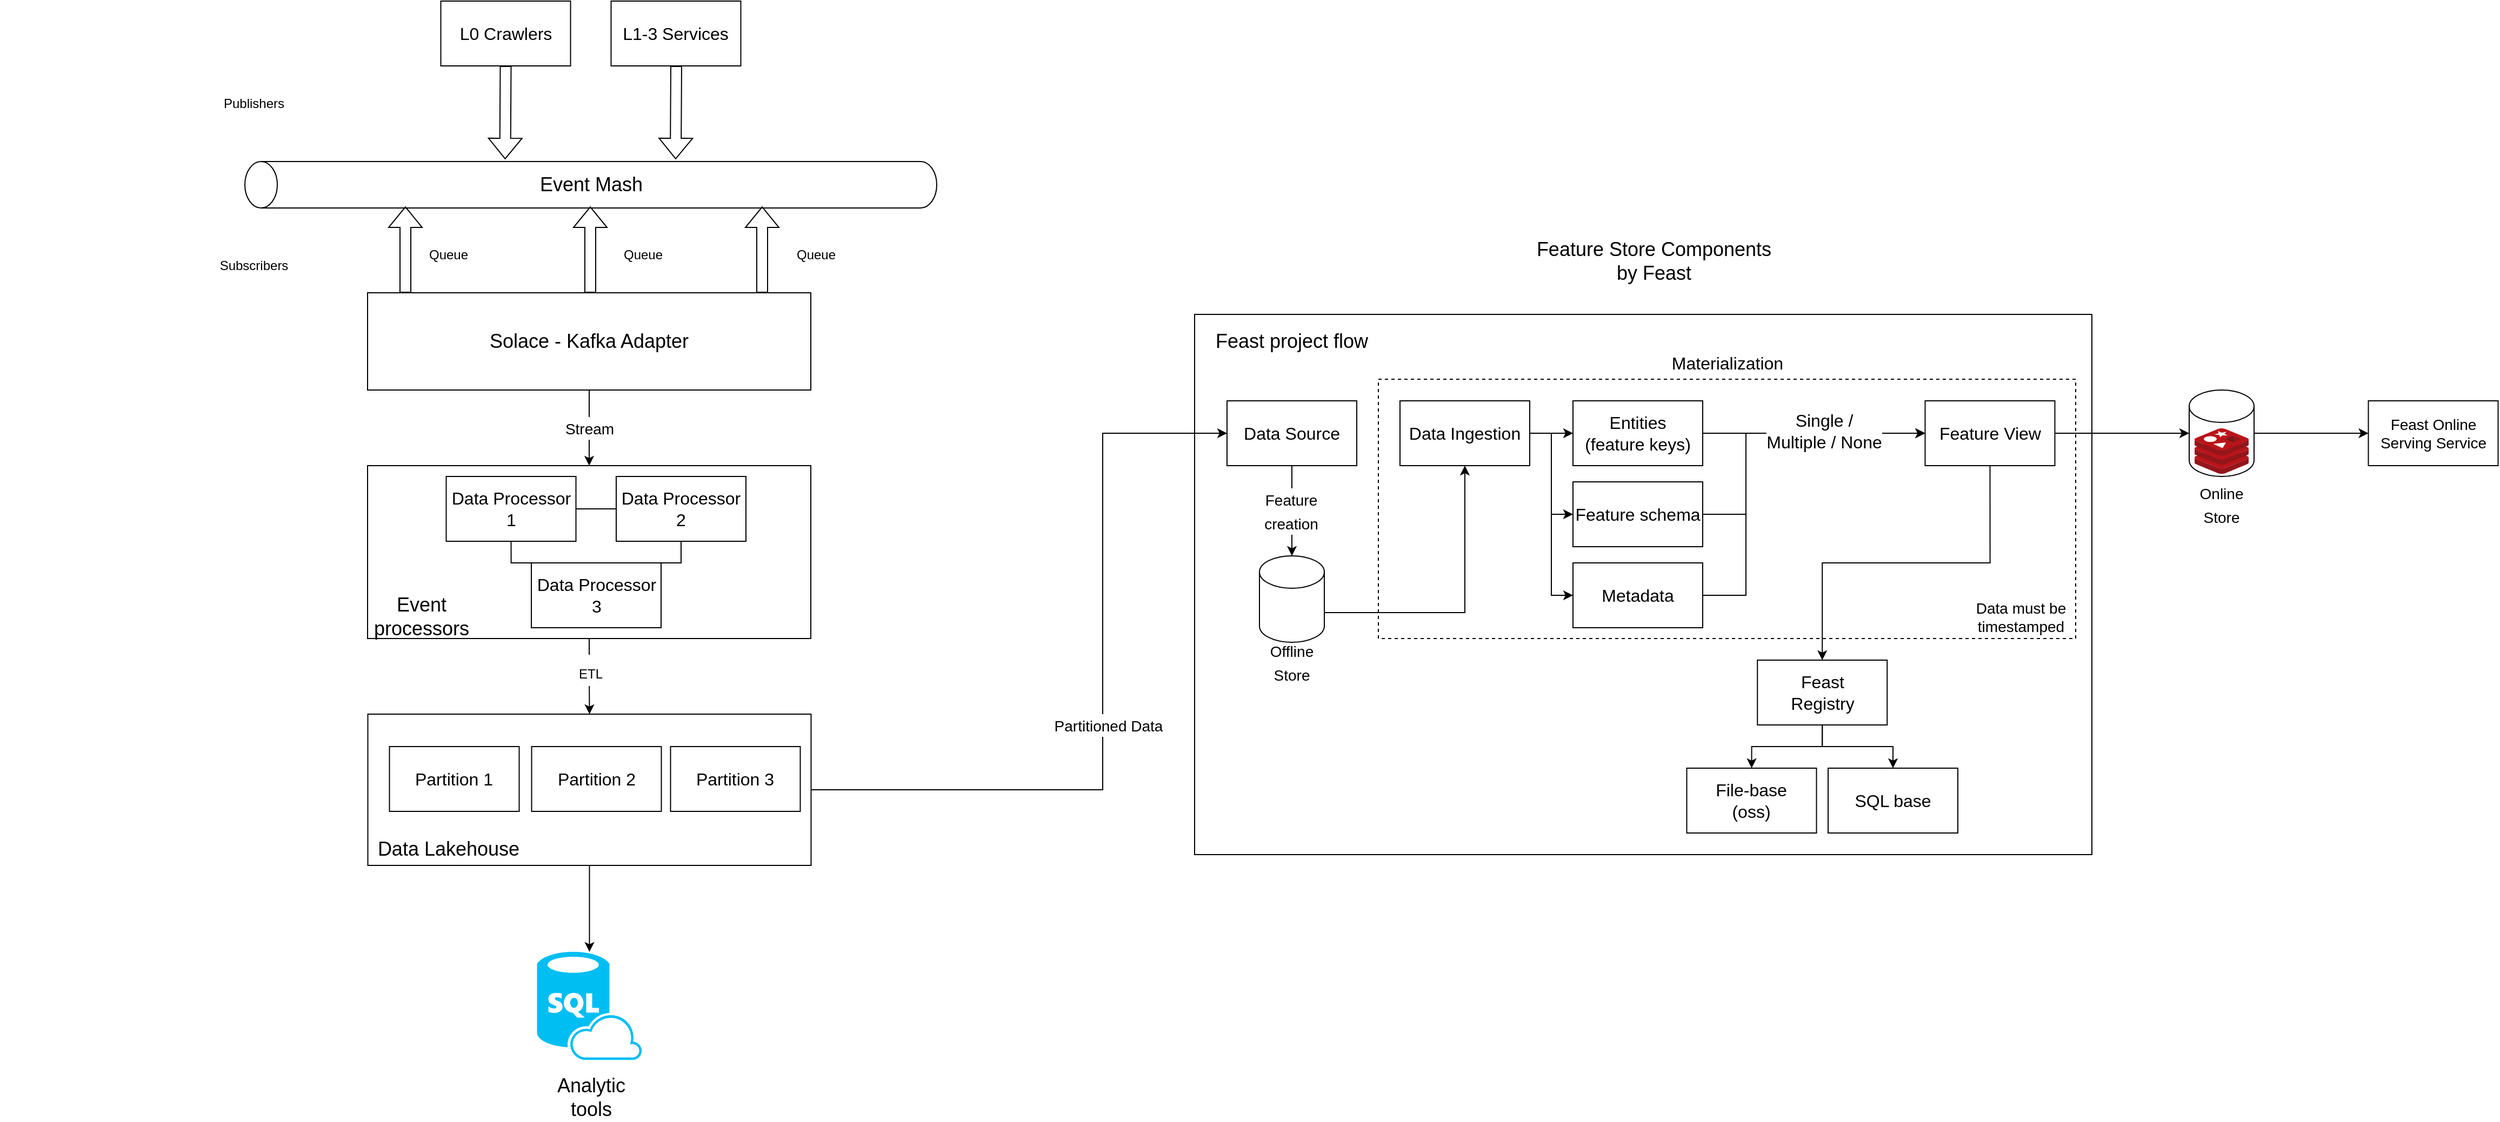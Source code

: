 <mxfile version="20.5.1" type="github">
  <diagram id="a7gbFWGGzf8Zfr4ufiJH" name="Page-1">
    <mxGraphModel dx="1501" dy="1389" grid="1" gridSize="10" guides="1" tooltips="1" connect="1" arrows="1" fold="1" page="1" pageScale="1" pageWidth="1654" pageHeight="1169" math="0" shadow="0">
      <root>
        <mxCell id="0" />
        <mxCell id="1" parent="0" />
        <mxCell id="3eLNF5xgnCl6N7QSNLwA-101" value="" style="rounded=0;whiteSpace=wrap;html=1;fontSize=18;" vertex="1" parent="1">
          <mxGeometry x="1275" y="320" width="830" height="500" as="geometry" />
        </mxCell>
        <mxCell id="3eLNF5xgnCl6N7QSNLwA-135" value="" style="rounded=0;whiteSpace=wrap;html=1;fontSize=14;dashed=1;" vertex="1" parent="1">
          <mxGeometry x="1445" y="380" width="645" height="240" as="geometry" />
        </mxCell>
        <mxCell id="3eLNF5xgnCl6N7QSNLwA-1" value="" style="shape=cylinder3;whiteSpace=wrap;html=1;boundedLbl=1;backgroundOutline=1;size=15;rotation=-90;" vertex="1" parent="1">
          <mxGeometry x="695" y="-120" width="43" height="640" as="geometry" />
        </mxCell>
        <mxCell id="3eLNF5xgnCl6N7QSNLwA-2" value="&lt;font style=&quot;font-size: 18px;&quot;&gt;Event Mash&lt;/font&gt;" style="text;html=1;strokeColor=none;fillColor=none;align=center;verticalAlign=middle;whiteSpace=wrap;rounded=0;" vertex="1" parent="1">
          <mxGeometry x="647.25" y="187.5" width="139.5" height="25" as="geometry" />
        </mxCell>
        <mxCell id="3eLNF5xgnCl6N7QSNLwA-3" value="" style="shape=flexArrow;endArrow=classic;html=1;rounded=0;" edge="1" parent="1">
          <mxGeometry width="50" height="50" relative="1" as="geometry">
            <mxPoint x="545" y="300" as="sourcePoint" />
            <mxPoint x="545" y="220" as="targetPoint" />
          </mxGeometry>
        </mxCell>
        <mxCell id="3eLNF5xgnCl6N7QSNLwA-4" value="Queue" style="text;html=1;strokeColor=none;fillColor=none;align=center;verticalAlign=middle;whiteSpace=wrap;rounded=0;" vertex="1" parent="1">
          <mxGeometry x="555" y="250" width="60" height="30" as="geometry" />
        </mxCell>
        <mxCell id="3eLNF5xgnCl6N7QSNLwA-5" value="" style="shape=flexArrow;endArrow=classic;html=1;rounded=0;" edge="1" parent="1">
          <mxGeometry width="50" height="50" relative="1" as="geometry">
            <mxPoint x="716" y="300" as="sourcePoint" />
            <mxPoint x="716" y="220" as="targetPoint" />
          </mxGeometry>
        </mxCell>
        <mxCell id="3eLNF5xgnCl6N7QSNLwA-6" value="Queue" style="text;html=1;strokeColor=none;fillColor=none;align=center;verticalAlign=middle;whiteSpace=wrap;rounded=0;" vertex="1" parent="1">
          <mxGeometry x="895" y="250" width="60" height="30" as="geometry" />
        </mxCell>
        <mxCell id="3eLNF5xgnCl6N7QSNLwA-7" value="" style="shape=flexArrow;endArrow=classic;html=1;rounded=0;" edge="1" parent="1">
          <mxGeometry width="50" height="50" relative="1" as="geometry">
            <mxPoint x="875" y="300" as="sourcePoint" />
            <mxPoint x="875" y="220" as="targetPoint" />
          </mxGeometry>
        </mxCell>
        <mxCell id="3eLNF5xgnCl6N7QSNLwA-8" value="Queue" style="text;html=1;strokeColor=none;fillColor=none;align=center;verticalAlign=middle;whiteSpace=wrap;rounded=0;" vertex="1" parent="1">
          <mxGeometry x="735" y="250" width="60" height="30" as="geometry" />
        </mxCell>
        <mxCell id="3eLNF5xgnCl6N7QSNLwA-9" value="" style="shape=image;verticalLabelPosition=bottom;labelBackgroundColor=default;verticalAlign=top;aspect=fixed;imageAspect=0;image=https://solace.com/wp-content/uploads/2019/01/Solace-logo-green.png;" vertex="1" parent="1">
          <mxGeometry x="1055" y="176.47" width="170" height="47.07" as="geometry" />
        </mxCell>
        <mxCell id="3eLNF5xgnCl6N7QSNLwA-10" value="L0 Crawlers" style="rounded=0;whiteSpace=wrap;html=1;fontSize=16;" vertex="1" parent="1">
          <mxGeometry x="577.75" y="30" width="120" height="60" as="geometry" />
        </mxCell>
        <mxCell id="3eLNF5xgnCl6N7QSNLwA-11" value="L1-3 Services" style="rounded=0;whiteSpace=wrap;html=1;fontSize=16;" vertex="1" parent="1">
          <mxGeometry x="735.25" y="30" width="120" height="60" as="geometry" />
        </mxCell>
        <mxCell id="3eLNF5xgnCl6N7QSNLwA-12" value="" style="shape=flexArrow;endArrow=classic;html=1;rounded=0;exitX=0.5;exitY=1;exitDx=0;exitDy=0;" edge="1" parent="1" source="3eLNF5xgnCl6N7QSNLwA-10">
          <mxGeometry width="50" height="50" relative="1" as="geometry">
            <mxPoint x="637.25" y="76.47" as="sourcePoint" />
            <mxPoint x="637.25" y="176.47" as="targetPoint" />
          </mxGeometry>
        </mxCell>
        <mxCell id="3eLNF5xgnCl6N7QSNLwA-13" value="" style="shape=flexArrow;endArrow=classic;html=1;rounded=0;exitX=0.5;exitY=1;exitDx=0;exitDy=0;" edge="1" parent="1">
          <mxGeometry width="50" height="50" relative="1" as="geometry">
            <mxPoint x="795.5" y="90" as="sourcePoint" />
            <mxPoint x="795" y="176.47" as="targetPoint" />
          </mxGeometry>
        </mxCell>
        <mxCell id="3eLNF5xgnCl6N7QSNLwA-46" style="edgeStyle=orthogonalEdgeStyle;rounded=0;orthogonalLoop=1;jettySize=auto;html=1;exitX=0.5;exitY=1;exitDx=0;exitDy=0;endArrow=classic;endFill=1;" edge="1" parent="1" source="3eLNF5xgnCl6N7QSNLwA-14" target="3eLNF5xgnCl6N7QSNLwA-45">
          <mxGeometry relative="1" as="geometry" />
        </mxCell>
        <mxCell id="3eLNF5xgnCl6N7QSNLwA-58" value="&lt;font style=&quot;font-size: 12px;&quot;&gt;ETL&lt;/font&gt;" style="edgeLabel;html=1;align=center;verticalAlign=middle;resizable=0;points=[];fontSize=24;" vertex="1" connectable="0" parent="3eLNF5xgnCl6N7QSNLwA-46">
          <mxGeometry x="-0.182" y="1" relative="1" as="geometry">
            <mxPoint as="offset" />
          </mxGeometry>
        </mxCell>
        <mxCell id="3eLNF5xgnCl6N7QSNLwA-14" value="" style="rounded=0;whiteSpace=wrap;html=1;" vertex="1" parent="1">
          <mxGeometry x="510" y="460" width="410" height="160" as="geometry" />
        </mxCell>
        <mxCell id="3eLNF5xgnCl6N7QSNLwA-23" style="edgeStyle=orthogonalEdgeStyle;rounded=0;orthogonalLoop=1;jettySize=auto;html=1;exitX=1;exitY=0.5;exitDx=0;exitDy=0;endArrow=none;endFill=0;fontSize=16;" edge="1" parent="1" source="3eLNF5xgnCl6N7QSNLwA-15" target="3eLNF5xgnCl6N7QSNLwA-16">
          <mxGeometry relative="1" as="geometry" />
        </mxCell>
        <mxCell id="3eLNF5xgnCl6N7QSNLwA-24" style="edgeStyle=orthogonalEdgeStyle;rounded=0;orthogonalLoop=1;jettySize=auto;html=1;exitX=0.5;exitY=1;exitDx=0;exitDy=0;entryX=0.5;entryY=0;entryDx=0;entryDy=0;endArrow=none;endFill=0;fontSize=16;" edge="1" parent="1" source="3eLNF5xgnCl6N7QSNLwA-15" target="3eLNF5xgnCl6N7QSNLwA-17">
          <mxGeometry relative="1" as="geometry" />
        </mxCell>
        <mxCell id="3eLNF5xgnCl6N7QSNLwA-15" value="Data Processor 1" style="rounded=0;whiteSpace=wrap;html=1;fontSize=16;" vertex="1" parent="1">
          <mxGeometry x="582.75" y="470" width="120" height="60" as="geometry" />
        </mxCell>
        <mxCell id="3eLNF5xgnCl6N7QSNLwA-25" style="edgeStyle=orthogonalEdgeStyle;rounded=0;orthogonalLoop=1;jettySize=auto;html=1;exitX=0.5;exitY=1;exitDx=0;exitDy=0;entryX=0.821;entryY=0;entryDx=0;entryDy=0;entryPerimeter=0;endArrow=none;endFill=0;fontSize=16;" edge="1" parent="1" source="3eLNF5xgnCl6N7QSNLwA-16" target="3eLNF5xgnCl6N7QSNLwA-17">
          <mxGeometry relative="1" as="geometry" />
        </mxCell>
        <mxCell id="3eLNF5xgnCl6N7QSNLwA-16" value="Data Processor 2" style="rounded=0;whiteSpace=wrap;html=1;fontSize=16;" vertex="1" parent="1">
          <mxGeometry x="740" y="470" width="120" height="60" as="geometry" />
        </mxCell>
        <mxCell id="3eLNF5xgnCl6N7QSNLwA-17" value="Data Processor 3" style="rounded=0;whiteSpace=wrap;html=1;fontSize=16;" vertex="1" parent="1">
          <mxGeometry x="661.5" y="550" width="120" height="60" as="geometry" />
        </mxCell>
        <mxCell id="3eLNF5xgnCl6N7QSNLwA-19" value="Publishers" style="text;html=1;strokeColor=none;fillColor=none;align=center;verticalAlign=middle;whiteSpace=wrap;rounded=0;" vertex="1" parent="1">
          <mxGeometry x="375" y="110" width="60" height="30" as="geometry" />
        </mxCell>
        <mxCell id="3eLNF5xgnCl6N7QSNLwA-20" value="Subscribers" style="text;html=1;strokeColor=none;fillColor=none;align=center;verticalAlign=middle;whiteSpace=wrap;rounded=0;" vertex="1" parent="1">
          <mxGeometry x="375" y="260" width="60" height="30" as="geometry" />
        </mxCell>
        <mxCell id="3eLNF5xgnCl6N7QSNLwA-28" value="&lt;font style=&quot;font-size: 18px;&quot;&gt;Event&lt;br&gt;processors&lt;/font&gt;" style="text;html=1;strokeColor=none;fillColor=none;align=center;verticalAlign=middle;whiteSpace=wrap;rounded=0;" vertex="1" parent="1">
          <mxGeometry x="485.25" y="585" width="150" height="30" as="geometry" />
        </mxCell>
        <mxCell id="3eLNF5xgnCl6N7QSNLwA-33" value="" style="shape=image;verticalLabelPosition=bottom;labelBackgroundColor=default;verticalAlign=top;aspect=fixed;imageAspect=0;image=https://avatars.githubusercontent.com/u/57027613?s=280&amp;v=4;" vertex="1" parent="1">
          <mxGeometry x="2000" y="176.47" width="110" height="110" as="geometry" />
        </mxCell>
        <mxCell id="3eLNF5xgnCl6N7QSNLwA-84" style="edgeStyle=orthogonalEdgeStyle;rounded=0;orthogonalLoop=1;jettySize=auto;html=1;exitX=1;exitY=0.5;exitDx=0;exitDy=0;entryX=0;entryY=0.5;entryDx=0;entryDy=0;fontSize=18;startArrow=none;startFill=0;endArrow=classic;endFill=1;" edge="1" parent="1" source="3eLNF5xgnCl6N7QSNLwA-45" target="3eLNF5xgnCl6N7QSNLwA-97">
          <mxGeometry relative="1" as="geometry">
            <mxPoint x="1275.8" y="546.7" as="targetPoint" />
            <Array as="points">
              <mxPoint x="1190" y="760" />
              <mxPoint x="1190" y="430" />
            </Array>
          </mxGeometry>
        </mxCell>
        <mxCell id="3eLNF5xgnCl6N7QSNLwA-85" value="&lt;font style=&quot;font-size: 14px;&quot;&gt;Partitioned Data&lt;/font&gt;" style="edgeLabel;html=1;align=center;verticalAlign=middle;resizable=0;points=[];fontSize=18;" vertex="1" connectable="0" parent="3eLNF5xgnCl6N7QSNLwA-84">
          <mxGeometry x="-0.076" y="-3" relative="1" as="geometry">
            <mxPoint x="2" as="offset" />
          </mxGeometry>
        </mxCell>
        <mxCell id="3eLNF5xgnCl6N7QSNLwA-89" style="edgeStyle=orthogonalEdgeStyle;rounded=0;orthogonalLoop=1;jettySize=auto;html=1;fontSize=18;startArrow=none;startFill=0;endArrow=classic;endFill=1;" edge="1" parent="1" source="3eLNF5xgnCl6N7QSNLwA-45" target="3eLNF5xgnCl6N7QSNLwA-88">
          <mxGeometry relative="1" as="geometry" />
        </mxCell>
        <mxCell id="3eLNF5xgnCl6N7QSNLwA-45" value="" style="rounded=0;whiteSpace=wrap;html=1;" vertex="1" parent="1">
          <mxGeometry x="510.25" y="690" width="410" height="140" as="geometry" />
        </mxCell>
        <mxCell id="3eLNF5xgnCl6N7QSNLwA-47" value="Partition 1" style="rounded=0;whiteSpace=wrap;html=1;fontSize=16;" vertex="1" parent="1">
          <mxGeometry x="530.25" y="720" width="120" height="60" as="geometry" />
        </mxCell>
        <mxCell id="3eLNF5xgnCl6N7QSNLwA-48" value="Partition 2" style="rounded=0;whiteSpace=wrap;html=1;fontSize=16;" vertex="1" parent="1">
          <mxGeometry x="661.75" y="720" width="120" height="60" as="geometry" />
        </mxCell>
        <mxCell id="3eLNF5xgnCl6N7QSNLwA-49" value="Partition 3" style="rounded=0;whiteSpace=wrap;html=1;fontSize=16;" vertex="1" parent="1">
          <mxGeometry x="790.25" y="720" width="120" height="60" as="geometry" />
        </mxCell>
        <mxCell id="3eLNF5xgnCl6N7QSNLwA-50" value="&lt;font style=&quot;font-size: 18px;&quot;&gt;Data Lakehouse&lt;/font&gt;" style="text;html=1;strokeColor=none;fillColor=none;align=center;verticalAlign=middle;whiteSpace=wrap;rounded=0;" vertex="1" parent="1">
          <mxGeometry x="510.25" y="800" width="149.75" height="30" as="geometry" />
        </mxCell>
        <mxCell id="3eLNF5xgnCl6N7QSNLwA-53" value="" style="shape=image;verticalLabelPosition=bottom;labelBackgroundColor=default;verticalAlign=top;aspect=fixed;imageAspect=0;image=https://upload.wikimedia.org/wikipedia/commons/thumb/4/47/Apache_Parquet_logo.svg/2560px-Apache_Parquet_logo.svg.png;fontSize=16;" vertex="1" parent="1">
          <mxGeometry x="790.25" y="800" width="120" height="24.46" as="geometry" />
        </mxCell>
        <mxCell id="3eLNF5xgnCl6N7QSNLwA-54" value="" style="shape=image;verticalLabelPosition=bottom;labelBackgroundColor=default;verticalAlign=top;aspect=fixed;imageAspect=0;image=https://blog.knoldus.com/wp-content/uploads/2022/03/spark_streaming_logo.png;" vertex="1" parent="1">
          <mxGeometry x="940" y="476.92" width="200" height="126.15" as="geometry" />
        </mxCell>
        <mxCell id="3eLNF5xgnCl6N7QSNLwA-65" value="&lt;font style=&quot;font-size: 14px;&quot;&gt;Stream&lt;/font&gt;" style="edgeStyle=orthogonalEdgeStyle;rounded=0;orthogonalLoop=1;jettySize=auto;html=1;exitX=0.5;exitY=1;exitDx=0;exitDy=0;fontSize=18;endArrow=classic;endFill=1;" edge="1" parent="1" source="3eLNF5xgnCl6N7QSNLwA-63" target="3eLNF5xgnCl6N7QSNLwA-14">
          <mxGeometry relative="1" as="geometry" />
        </mxCell>
        <mxCell id="3eLNF5xgnCl6N7QSNLwA-63" value="&lt;font style=&quot;font-size: 18px;&quot;&gt;Solace - Kafka Adapter&lt;/font&gt;" style="rounded=0;whiteSpace=wrap;html=1;fontSize=12;align=center;" vertex="1" parent="1">
          <mxGeometry x="510" y="300" width="410" height="90" as="geometry" />
        </mxCell>
        <mxCell id="3eLNF5xgnCl6N7QSNLwA-64" value="" style="shape=image;verticalLabelPosition=bottom;labelBackgroundColor=default;verticalAlign=top;aspect=fixed;imageAspect=0;image=https://upload.wikimedia.org/wikipedia/commons/thumb/5/53/Apache_kafka_wordtype.svg/2560px-Apache_kafka_wordtype.svg.png;" vertex="1" parent="1">
          <mxGeometry x="940" y="300" width="190" height="95" as="geometry" />
        </mxCell>
        <mxCell id="3eLNF5xgnCl6N7QSNLwA-67" value="" style="shape=image;verticalLabelPosition=bottom;labelBackgroundColor=default;verticalAlign=top;aspect=fixed;imageAspect=0;image=https://www.katacoda.com/kubeflow/avatar;" vertex="1" parent="1">
          <mxGeometry x="170" y="650" width="140" height="140" as="geometry" />
        </mxCell>
        <mxCell id="3eLNF5xgnCl6N7QSNLwA-130" style="edgeStyle=orthogonalEdgeStyle;rounded=0;orthogonalLoop=1;jettySize=auto;html=1;exitX=1;exitY=0.5;exitDx=0;exitDy=0;exitPerimeter=0;fontSize=14;startArrow=none;startFill=0;endArrow=classic;endFill=1;" edge="1" parent="1" source="3eLNF5xgnCl6N7QSNLwA-71" target="3eLNF5xgnCl6N7QSNLwA-129">
          <mxGeometry relative="1" as="geometry" />
        </mxCell>
        <mxCell id="3eLNF5xgnCl6N7QSNLwA-71" value="" style="shape=cylinder3;whiteSpace=wrap;html=1;boundedLbl=1;backgroundOutline=1;size=15;fontSize=18;" vertex="1" parent="1">
          <mxGeometry x="2195" y="390" width="60" height="80" as="geometry" />
        </mxCell>
        <mxCell id="3eLNF5xgnCl6N7QSNLwA-72" value="&lt;font style=&quot;font-size: 14px;&quot;&gt;Online Store&lt;/font&gt;" style="text;html=1;strokeColor=none;fillColor=none;align=center;verticalAlign=middle;whiteSpace=wrap;rounded=0;fontSize=18;" vertex="1" parent="1">
          <mxGeometry x="2195" y="481" width="60" height="30" as="geometry" />
        </mxCell>
        <mxCell id="3eLNF5xgnCl6N7QSNLwA-73" value="" style="sketch=0;aspect=fixed;html=1;points=[];align=center;image;fontSize=12;image=img/lib/mscae/Cache_Redis_Product.svg;" vertex="1" parent="1">
          <mxGeometry x="2200" y="425.5" width="50" height="42" as="geometry" />
        </mxCell>
        <mxCell id="3eLNF5xgnCl6N7QSNLwA-78" value="Feature Store Components by Feast" style="text;html=1;strokeColor=none;fillColor=none;align=center;verticalAlign=middle;whiteSpace=wrap;rounded=0;fontSize=18;" vertex="1" parent="1">
          <mxGeometry x="1585" y="256.47" width="230" height="30" as="geometry" />
        </mxCell>
        <mxCell id="3eLNF5xgnCl6N7QSNLwA-106" style="edgeStyle=orthogonalEdgeStyle;rounded=0;orthogonalLoop=1;jettySize=auto;html=1;exitX=0.5;exitY=1;exitDx=0;exitDy=0;entryX=0.5;entryY=0;entryDx=0;entryDy=0;fontSize=16;startArrow=none;startFill=0;endArrow=classic;endFill=1;" edge="1" parent="1" source="3eLNF5xgnCl6N7QSNLwA-86" target="3eLNF5xgnCl6N7QSNLwA-104">
          <mxGeometry relative="1" as="geometry" />
        </mxCell>
        <mxCell id="3eLNF5xgnCl6N7QSNLwA-107" style="edgeStyle=orthogonalEdgeStyle;rounded=0;orthogonalLoop=1;jettySize=auto;html=1;exitX=0.5;exitY=1;exitDx=0;exitDy=0;entryX=0.5;entryY=0;entryDx=0;entryDy=0;fontSize=16;startArrow=none;startFill=0;endArrow=classic;endFill=1;" edge="1" parent="1" source="3eLNF5xgnCl6N7QSNLwA-86" target="3eLNF5xgnCl6N7QSNLwA-105">
          <mxGeometry relative="1" as="geometry" />
        </mxCell>
        <mxCell id="3eLNF5xgnCl6N7QSNLwA-86" value="Feast&lt;br style=&quot;font-size: 16px;&quot;&gt;Registry" style="rounded=0;whiteSpace=wrap;html=1;fontSize=16;" vertex="1" parent="1">
          <mxGeometry x="1795.62" y="640" width="120" height="60" as="geometry" />
        </mxCell>
        <mxCell id="3eLNF5xgnCl6N7QSNLwA-88" value="" style="verticalLabelPosition=bottom;html=1;verticalAlign=top;align=center;strokeColor=none;fillColor=#00BEF2;shape=mxgraph.azure.sql_database_sql_azure;fontSize=18;" vertex="1" parent="1">
          <mxGeometry x="666.75" y="910" width="97" height="100" as="geometry" />
        </mxCell>
        <mxCell id="3eLNF5xgnCl6N7QSNLwA-90" value="Analytic tools" style="text;html=1;strokeColor=none;fillColor=none;align=center;verticalAlign=middle;whiteSpace=wrap;rounded=0;fontSize=18;" vertex="1" parent="1">
          <mxGeometry x="687" y="1030" width="60" height="30" as="geometry" />
        </mxCell>
        <mxCell id="3eLNF5xgnCl6N7QSNLwA-99" style="edgeStyle=orthogonalEdgeStyle;rounded=0;orthogonalLoop=1;jettySize=auto;html=1;exitX=1;exitY=0.5;exitDx=0;exitDy=0;entryX=0;entryY=0.5;entryDx=0;entryDy=0;fontSize=16;startArrow=none;startFill=0;endArrow=classic;endFill=1;" edge="1" parent="1" source="3eLNF5xgnCl6N7QSNLwA-92" target="3eLNF5xgnCl6N7QSNLwA-96">
          <mxGeometry relative="1" as="geometry" />
        </mxCell>
        <mxCell id="3eLNF5xgnCl6N7QSNLwA-109" style="edgeStyle=orthogonalEdgeStyle;rounded=0;orthogonalLoop=1;jettySize=auto;html=1;exitX=1;exitY=0.5;exitDx=0;exitDy=0;entryX=0;entryY=0.5;entryDx=0;entryDy=0;fontSize=16;startArrow=none;startFill=0;endArrow=classic;endFill=1;" edge="1" parent="1" source="3eLNF5xgnCl6N7QSNLwA-92" target="3eLNF5xgnCl6N7QSNLwA-108">
          <mxGeometry relative="1" as="geometry" />
        </mxCell>
        <mxCell id="3eLNF5xgnCl6N7QSNLwA-111" style="edgeStyle=orthogonalEdgeStyle;rounded=0;orthogonalLoop=1;jettySize=auto;html=1;exitX=1;exitY=0.5;exitDx=0;exitDy=0;entryX=0;entryY=0.5;entryDx=0;entryDy=0;fontSize=16;startArrow=none;startFill=0;endArrow=classic;endFill=1;" edge="1" parent="1" source="3eLNF5xgnCl6N7QSNLwA-92" target="3eLNF5xgnCl6N7QSNLwA-110">
          <mxGeometry relative="1" as="geometry" />
        </mxCell>
        <mxCell id="3eLNF5xgnCl6N7QSNLwA-92" value="&lt;font style=&quot;font-size: 16px;&quot;&gt;Data Ingestion&lt;/font&gt;" style="rounded=0;whiteSpace=wrap;html=1;fontSize=18;" vertex="1" parent="1">
          <mxGeometry x="1465" y="400" width="120" height="60" as="geometry" />
        </mxCell>
        <mxCell id="3eLNF5xgnCl6N7QSNLwA-113" style="edgeStyle=orthogonalEdgeStyle;rounded=0;orthogonalLoop=1;jettySize=auto;html=1;exitX=1;exitY=0.5;exitDx=0;exitDy=0;entryX=0;entryY=0.5;entryDx=0;entryDy=0;fontSize=16;startArrow=none;startFill=0;endArrow=classic;endFill=1;" edge="1" parent="1" source="3eLNF5xgnCl6N7QSNLwA-96" target="3eLNF5xgnCl6N7QSNLwA-112">
          <mxGeometry relative="1" as="geometry" />
        </mxCell>
        <mxCell id="3eLNF5xgnCl6N7QSNLwA-96" value="&lt;font style=&quot;font-size: 16px;&quot;&gt;Entities &lt;br&gt;(feature keys)&lt;/font&gt;" style="rounded=0;whiteSpace=wrap;html=1;fontSize=16;" vertex="1" parent="1">
          <mxGeometry x="1625" y="400" width="120" height="60" as="geometry" />
        </mxCell>
        <mxCell id="3eLNF5xgnCl6N7QSNLwA-134" style="edgeStyle=orthogonalEdgeStyle;rounded=0;orthogonalLoop=1;jettySize=auto;html=1;exitX=0.5;exitY=1;exitDx=0;exitDy=0;fontSize=14;startArrow=none;startFill=0;endArrow=classic;endFill=1;" edge="1" parent="1" source="3eLNF5xgnCl6N7QSNLwA-97" target="3eLNF5xgnCl6N7QSNLwA-125">
          <mxGeometry relative="1" as="geometry" />
        </mxCell>
        <mxCell id="3eLNF5xgnCl6N7QSNLwA-138" value="&lt;font style=&quot;font-size: 14px;&quot;&gt;Feature&lt;br&gt;creation&lt;/font&gt;" style="edgeLabel;html=1;align=center;verticalAlign=middle;resizable=0;points=[];fontSize=18;" vertex="1" connectable="0" parent="3eLNF5xgnCl6N7QSNLwA-134">
          <mxGeometry x="-0.005" y="-1" relative="1" as="geometry">
            <mxPoint as="offset" />
          </mxGeometry>
        </mxCell>
        <mxCell id="3eLNF5xgnCl6N7QSNLwA-97" value="&lt;font style=&quot;font-size: 16px;&quot;&gt;Data Source&lt;/font&gt;" style="rounded=0;whiteSpace=wrap;html=1;fontSize=18;" vertex="1" parent="1">
          <mxGeometry x="1305" y="400" width="120" height="60" as="geometry" />
        </mxCell>
        <mxCell id="3eLNF5xgnCl6N7QSNLwA-102" value="Feast project flow" style="text;html=1;strokeColor=none;fillColor=none;align=center;verticalAlign=middle;whiteSpace=wrap;rounded=0;fontSize=18;" vertex="1" parent="1">
          <mxGeometry x="1285" y="330" width="160" height="30" as="geometry" />
        </mxCell>
        <mxCell id="3eLNF5xgnCl6N7QSNLwA-104" value="File-base&lt;br style=&quot;font-size: 16px;&quot;&gt;(oss)" style="rounded=0;whiteSpace=wrap;html=1;fontSize=16;" vertex="1" parent="1">
          <mxGeometry x="1730.25" y="740" width="120" height="60" as="geometry" />
        </mxCell>
        <mxCell id="3eLNF5xgnCl6N7QSNLwA-105" value="SQL base" style="rounded=0;whiteSpace=wrap;html=1;fontSize=16;" vertex="1" parent="1">
          <mxGeometry x="1861" y="740" width="120" height="60" as="geometry" />
        </mxCell>
        <mxCell id="3eLNF5xgnCl6N7QSNLwA-114" style="edgeStyle=orthogonalEdgeStyle;rounded=0;orthogonalLoop=1;jettySize=auto;html=1;exitX=1;exitY=0.5;exitDx=0;exitDy=0;entryX=0;entryY=0.5;entryDx=0;entryDy=0;fontSize=16;startArrow=none;startFill=0;endArrow=classic;endFill=1;" edge="1" parent="1" source="3eLNF5xgnCl6N7QSNLwA-108" target="3eLNF5xgnCl6N7QSNLwA-112">
          <mxGeometry relative="1" as="geometry">
            <Array as="points">
              <mxPoint x="1785" y="505" />
              <mxPoint x="1785" y="430" />
            </Array>
          </mxGeometry>
        </mxCell>
        <mxCell id="3eLNF5xgnCl6N7QSNLwA-108" value="&lt;font style=&quot;font-size: 16px;&quot;&gt;Feature schema&lt;/font&gt;" style="rounded=0;whiteSpace=wrap;html=1;fontSize=16;" vertex="1" parent="1">
          <mxGeometry x="1625" y="475" width="120" height="60" as="geometry" />
        </mxCell>
        <mxCell id="3eLNF5xgnCl6N7QSNLwA-115" style="edgeStyle=orthogonalEdgeStyle;rounded=0;orthogonalLoop=1;jettySize=auto;html=1;exitX=1;exitY=0.5;exitDx=0;exitDy=0;entryX=0;entryY=0.5;entryDx=0;entryDy=0;fontSize=16;startArrow=none;startFill=0;endArrow=classic;endFill=1;" edge="1" parent="1" source="3eLNF5xgnCl6N7QSNLwA-110" target="3eLNF5xgnCl6N7QSNLwA-112">
          <mxGeometry relative="1" as="geometry">
            <Array as="points">
              <mxPoint x="1785" y="580" />
              <mxPoint x="1785" y="430" />
            </Array>
          </mxGeometry>
        </mxCell>
        <mxCell id="3eLNF5xgnCl6N7QSNLwA-118" value="Single /&lt;br style=&quot;font-size: 16px;&quot;&gt;Multiple / None" style="edgeLabel;html=1;align=center;verticalAlign=middle;resizable=0;points=[];fontSize=16;" vertex="1" connectable="0" parent="3eLNF5xgnCl6N7QSNLwA-115">
          <mxGeometry x="0.473" y="2" relative="1" as="geometry">
            <mxPoint as="offset" />
          </mxGeometry>
        </mxCell>
        <mxCell id="3eLNF5xgnCl6N7QSNLwA-110" value="&lt;font style=&quot;font-size: 16px;&quot;&gt;Metadata&lt;/font&gt;" style="rounded=0;whiteSpace=wrap;html=1;fontSize=16;" vertex="1" parent="1">
          <mxGeometry x="1625" y="550" width="120" height="60" as="geometry" />
        </mxCell>
        <mxCell id="3eLNF5xgnCl6N7QSNLwA-123" style="edgeStyle=orthogonalEdgeStyle;rounded=0;orthogonalLoop=1;jettySize=auto;html=1;exitX=1;exitY=0.5;exitDx=0;exitDy=0;entryX=0;entryY=0.5;entryDx=0;entryDy=0;entryPerimeter=0;fontSize=14;startArrow=none;startFill=0;endArrow=classic;endFill=1;" edge="1" parent="1" source="3eLNF5xgnCl6N7QSNLwA-112" target="3eLNF5xgnCl6N7QSNLwA-71">
          <mxGeometry relative="1" as="geometry" />
        </mxCell>
        <mxCell id="3eLNF5xgnCl6N7QSNLwA-136" style="edgeStyle=orthogonalEdgeStyle;rounded=0;orthogonalLoop=1;jettySize=auto;html=1;exitX=0.5;exitY=1;exitDx=0;exitDy=0;fontSize=16;startArrow=none;startFill=0;endArrow=classic;endFill=1;" edge="1" parent="1" source="3eLNF5xgnCl6N7QSNLwA-112" target="3eLNF5xgnCl6N7QSNLwA-86">
          <mxGeometry relative="1" as="geometry" />
        </mxCell>
        <mxCell id="3eLNF5xgnCl6N7QSNLwA-112" value="Feature View" style="rounded=0;whiteSpace=wrap;html=1;fontSize=16;" vertex="1" parent="1">
          <mxGeometry x="1950.75" y="400" width="120" height="60" as="geometry" />
        </mxCell>
        <mxCell id="3eLNF5xgnCl6N7QSNLwA-119" value="Data must be timestamped" style="text;html=1;strokeColor=none;fillColor=none;align=center;verticalAlign=middle;whiteSpace=wrap;rounded=0;fontSize=14;" vertex="1" parent="1">
          <mxGeometry x="1989.25" y="585" width="100.75" height="30" as="geometry" />
        </mxCell>
        <mxCell id="3eLNF5xgnCl6N7QSNLwA-121" value="&lt;font style=&quot;font-size: 16px;&quot;&gt;Materialization&lt;/font&gt;" style="text;html=1;strokeColor=none;fillColor=none;align=center;verticalAlign=middle;whiteSpace=wrap;rounded=0;fontSize=16;" vertex="1" parent="1">
          <mxGeometry x="1737.5" y="350" width="60" height="30" as="geometry" />
        </mxCell>
        <mxCell id="3eLNF5xgnCl6N7QSNLwA-128" style="edgeStyle=orthogonalEdgeStyle;rounded=0;orthogonalLoop=1;jettySize=auto;html=1;exitX=1;exitY=0;exitDx=0;exitDy=52.5;exitPerimeter=0;entryX=0.5;entryY=1;entryDx=0;entryDy=0;fontSize=14;startArrow=none;startFill=0;endArrow=classic;endFill=1;" edge="1" parent="1" source="3eLNF5xgnCl6N7QSNLwA-125" target="3eLNF5xgnCl6N7QSNLwA-92">
          <mxGeometry relative="1" as="geometry" />
        </mxCell>
        <mxCell id="3eLNF5xgnCl6N7QSNLwA-125" value="" style="shape=cylinder3;whiteSpace=wrap;html=1;boundedLbl=1;backgroundOutline=1;size=15;fontSize=14;" vertex="1" parent="1">
          <mxGeometry x="1335" y="543.47" width="60" height="80" as="geometry" />
        </mxCell>
        <mxCell id="3eLNF5xgnCl6N7QSNLwA-126" value="&lt;font style=&quot;font-size: 14px;&quot;&gt;Offline&lt;br&gt;Store&lt;br&gt;&lt;/font&gt;" style="text;html=1;strokeColor=none;fillColor=none;align=center;verticalAlign=middle;whiteSpace=wrap;rounded=0;fontSize=18;" vertex="1" parent="1">
          <mxGeometry x="1335" y="626.54" width="60" height="30" as="geometry" />
        </mxCell>
        <mxCell id="3eLNF5xgnCl6N7QSNLwA-129" value="Feast Online Serving Service" style="rounded=0;whiteSpace=wrap;html=1;fontSize=14;" vertex="1" parent="1">
          <mxGeometry x="2360.75" y="400" width="120" height="60" as="geometry" />
        </mxCell>
      </root>
    </mxGraphModel>
  </diagram>
</mxfile>
